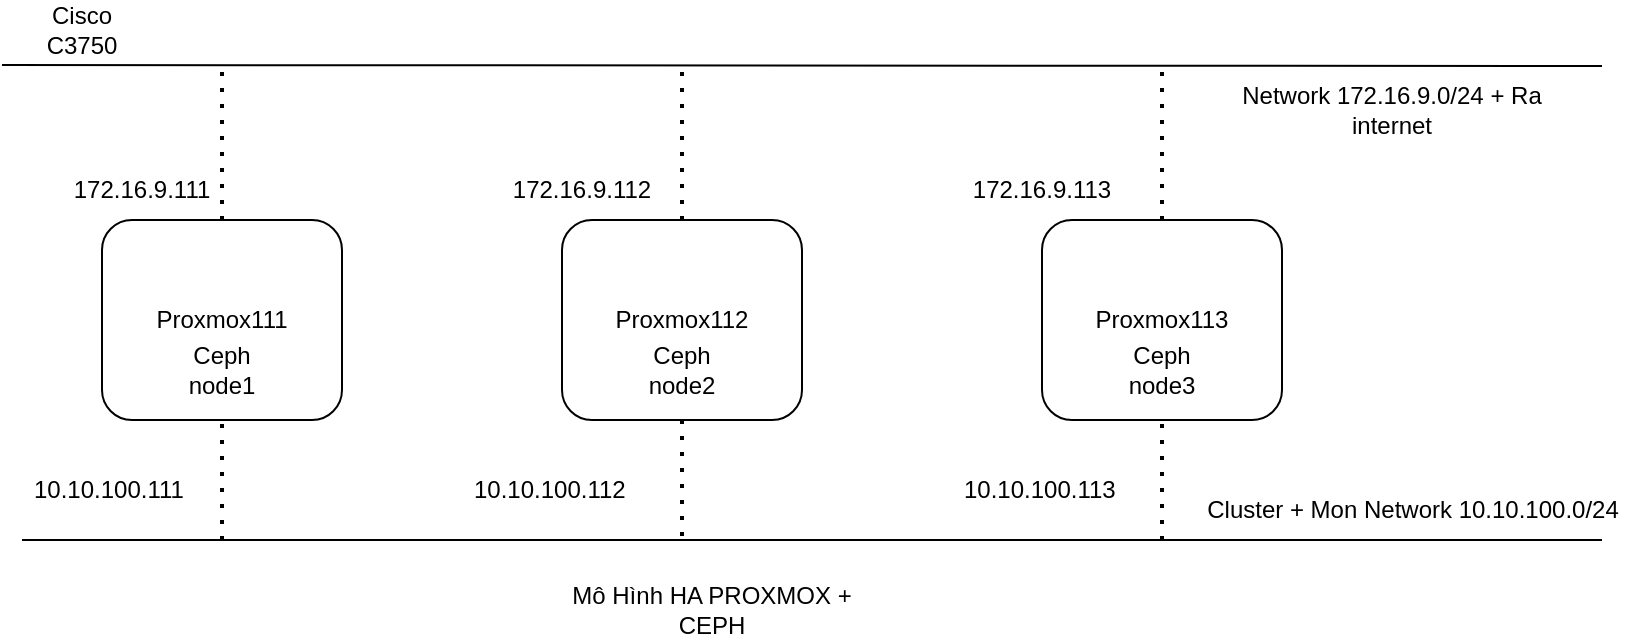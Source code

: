 <mxfile version="26.1.0">
  <diagram name="Page-1" id="eErU4xGRzxrQMuPbnw2x">
    <mxGraphModel dx="1001" dy="420" grid="1" gridSize="10" guides="1" tooltips="1" connect="1" arrows="1" fold="1" page="1" pageScale="1" pageWidth="850" pageHeight="1100" math="0" shadow="0">
      <root>
        <mxCell id="0" />
        <mxCell id="1" parent="0" />
        <mxCell id="6NFodX1d_WPXUt1JpVSc-1" value="Proxmox111" style="rounded=1;whiteSpace=wrap;html=1;" vertex="1" parent="1">
          <mxGeometry x="50" y="120" width="120" height="100" as="geometry" />
        </mxCell>
        <mxCell id="6NFodX1d_WPXUt1JpVSc-2" value="Proxmox112" style="rounded=1;whiteSpace=wrap;html=1;" vertex="1" parent="1">
          <mxGeometry x="280" y="120" width="120" height="100" as="geometry" />
        </mxCell>
        <mxCell id="6NFodX1d_WPXUt1JpVSc-4" value="Proxmox113" style="rounded=1;whiteSpace=wrap;html=1;" vertex="1" parent="1">
          <mxGeometry x="520" y="120" width="120" height="100" as="geometry" />
        </mxCell>
        <mxCell id="6NFodX1d_WPXUt1JpVSc-5" value="Ceph node1" style="text;html=1;align=center;verticalAlign=middle;whiteSpace=wrap;rounded=0;" vertex="1" parent="1">
          <mxGeometry x="80" y="180" width="60" height="30" as="geometry" />
        </mxCell>
        <mxCell id="6NFodX1d_WPXUt1JpVSc-6" value="Ceph node2" style="text;html=1;align=center;verticalAlign=middle;whiteSpace=wrap;rounded=0;" vertex="1" parent="1">
          <mxGeometry x="310" y="180" width="60" height="30" as="geometry" />
        </mxCell>
        <mxCell id="6NFodX1d_WPXUt1JpVSc-7" value="Ceph node3" style="text;html=1;align=center;verticalAlign=middle;whiteSpace=wrap;rounded=0;" vertex="1" parent="1">
          <mxGeometry x="550" y="180" width="60" height="30" as="geometry" />
        </mxCell>
        <mxCell id="6NFodX1d_WPXUt1JpVSc-9" value="" style="endArrow=none;dashed=1;html=1;dashPattern=1 3;strokeWidth=2;rounded=0;exitX=0.5;exitY=0;exitDx=0;exitDy=0;" edge="1" parent="1" source="6NFodX1d_WPXUt1JpVSc-1">
          <mxGeometry width="50" height="50" relative="1" as="geometry">
            <mxPoint x="110" y="110" as="sourcePoint" />
            <mxPoint x="110" y="40" as="targetPoint" />
          </mxGeometry>
        </mxCell>
        <mxCell id="6NFodX1d_WPXUt1JpVSc-10" value="" style="endArrow=none;html=1;rounded=0;entryX=0;entryY=0.75;entryDx=0;entryDy=0;" edge="1" parent="1">
          <mxGeometry width="50" height="50" relative="1" as="geometry">
            <mxPoint x="800" y="43" as="sourcePoint" />
            <mxPoint y="42.5" as="targetPoint" />
          </mxGeometry>
        </mxCell>
        <mxCell id="6NFodX1d_WPXUt1JpVSc-11" value="" style="endArrow=none;html=1;rounded=0;" edge="1" parent="1">
          <mxGeometry width="50" height="50" relative="1" as="geometry">
            <mxPoint x="800" y="280" as="sourcePoint" />
            <mxPoint x="10" y="280" as="targetPoint" />
          </mxGeometry>
        </mxCell>
        <mxCell id="6NFodX1d_WPXUt1JpVSc-12" value="" style="endArrow=none;dashed=1;html=1;dashPattern=1 3;strokeWidth=2;rounded=0;exitX=0.5;exitY=0;exitDx=0;exitDy=0;" edge="1" parent="1" source="6NFodX1d_WPXUt1JpVSc-2">
          <mxGeometry width="50" height="50" relative="1" as="geometry">
            <mxPoint x="380" y="150" as="sourcePoint" />
            <mxPoint x="340" y="40" as="targetPoint" />
          </mxGeometry>
        </mxCell>
        <mxCell id="6NFodX1d_WPXUt1JpVSc-13" value="" style="endArrow=none;dashed=1;html=1;dashPattern=1 3;strokeWidth=2;rounded=0;exitX=0.5;exitY=0;exitDx=0;exitDy=0;" edge="1" parent="1" source="6NFodX1d_WPXUt1JpVSc-4">
          <mxGeometry width="50" height="50" relative="1" as="geometry">
            <mxPoint x="380" y="150" as="sourcePoint" />
            <mxPoint x="580" y="40" as="targetPoint" />
          </mxGeometry>
        </mxCell>
        <mxCell id="6NFodX1d_WPXUt1JpVSc-14" value="" style="endArrow=none;dashed=1;html=1;dashPattern=1 3;strokeWidth=2;rounded=0;entryX=0.5;entryY=1;entryDx=0;entryDy=0;" edge="1" parent="1" target="6NFodX1d_WPXUt1JpVSc-1">
          <mxGeometry width="50" height="50" relative="1" as="geometry">
            <mxPoint x="110" y="280" as="sourcePoint" />
            <mxPoint x="430" y="100" as="targetPoint" />
          </mxGeometry>
        </mxCell>
        <mxCell id="6NFodX1d_WPXUt1JpVSc-15" value="" style="endArrow=none;dashed=1;html=1;dashPattern=1 3;strokeWidth=2;rounded=0;exitX=0.5;exitY=1;exitDx=0;exitDy=0;" edge="1" parent="1" source="6NFodX1d_WPXUt1JpVSc-2">
          <mxGeometry width="50" height="50" relative="1" as="geometry">
            <mxPoint x="380" y="150" as="sourcePoint" />
            <mxPoint x="340" y="280" as="targetPoint" />
          </mxGeometry>
        </mxCell>
        <mxCell id="6NFodX1d_WPXUt1JpVSc-16" value="" style="endArrow=none;dashed=1;html=1;dashPattern=1 3;strokeWidth=2;rounded=0;entryX=0.5;entryY=1;entryDx=0;entryDy=0;" edge="1" parent="1" target="6NFodX1d_WPXUt1JpVSc-4">
          <mxGeometry width="50" height="50" relative="1" as="geometry">
            <mxPoint x="580" y="280" as="sourcePoint" />
            <mxPoint x="430" y="100" as="targetPoint" />
          </mxGeometry>
        </mxCell>
        <mxCell id="6NFodX1d_WPXUt1JpVSc-17" value="Network 172.16.9.0/24 + Ra internet" style="text;html=1;align=center;verticalAlign=middle;whiteSpace=wrap;rounded=0;" vertex="1" parent="1">
          <mxGeometry x="610" y="50" width="170" height="30" as="geometry" />
        </mxCell>
        <mxCell id="6NFodX1d_WPXUt1JpVSc-19" value="10.10.100.111" style="text;strokeColor=none;fillColor=none;align=left;verticalAlign=middle;spacingLeft=4;spacingRight=4;overflow=hidden;points=[[0,0.5],[1,0.5]];portConstraint=eastwest;rotatable=0;whiteSpace=wrap;html=1;" vertex="1" parent="1">
          <mxGeometry x="10" y="240" width="90" height="30" as="geometry" />
        </mxCell>
        <mxCell id="6NFodX1d_WPXUt1JpVSc-20" value="Cluster + Mon Network 10.10.100.0/24" style="text;html=1;align=center;verticalAlign=middle;resizable=0;points=[];autosize=1;strokeColor=none;fillColor=none;" vertex="1" parent="1">
          <mxGeometry x="590" y="250" width="230" height="30" as="geometry" />
        </mxCell>
        <mxCell id="6NFodX1d_WPXUt1JpVSc-22" value="172.16.9.111" style="text;html=1;align=center;verticalAlign=middle;whiteSpace=wrap;rounded=0;" vertex="1" parent="1">
          <mxGeometry x="40" y="90" width="60" height="30" as="geometry" />
        </mxCell>
        <mxCell id="6NFodX1d_WPXUt1JpVSc-23" value="172.16.9.112" style="text;html=1;align=center;verticalAlign=middle;whiteSpace=wrap;rounded=0;" vertex="1" parent="1">
          <mxGeometry x="260" y="90" width="60" height="30" as="geometry" />
        </mxCell>
        <mxCell id="6NFodX1d_WPXUt1JpVSc-24" value="172.16.9.113" style="text;html=1;align=center;verticalAlign=middle;whiteSpace=wrap;rounded=0;" vertex="1" parent="1">
          <mxGeometry x="490" y="90" width="60" height="30" as="geometry" />
        </mxCell>
        <mxCell id="6NFodX1d_WPXUt1JpVSc-25" value="Cisco C3750" style="text;html=1;align=center;verticalAlign=middle;whiteSpace=wrap;rounded=0;" vertex="1" parent="1">
          <mxGeometry x="10" y="10" width="60" height="30" as="geometry" />
        </mxCell>
        <mxCell id="6NFodX1d_WPXUt1JpVSc-26" value="10.10.100.112" style="text;strokeColor=none;fillColor=none;align=left;verticalAlign=middle;spacingLeft=4;spacingRight=4;overflow=hidden;points=[[0,0.5],[1,0.5]];portConstraint=eastwest;rotatable=0;whiteSpace=wrap;html=1;" vertex="1" parent="1">
          <mxGeometry x="230" y="240" width="90" height="30" as="geometry" />
        </mxCell>
        <mxCell id="6NFodX1d_WPXUt1JpVSc-27" value="10.10.100.113" style="text;strokeColor=none;fillColor=none;align=left;verticalAlign=middle;spacingLeft=4;spacingRight=4;overflow=hidden;points=[[0,0.5],[1,0.5]];portConstraint=eastwest;rotatable=0;whiteSpace=wrap;html=1;" vertex="1" parent="1">
          <mxGeometry x="475" y="240" width="90" height="30" as="geometry" />
        </mxCell>
        <mxCell id="6NFodX1d_WPXUt1JpVSc-28" value="Mô Hình HA PROXMOX + CEPH" style="text;html=1;align=center;verticalAlign=middle;whiteSpace=wrap;rounded=0;" vertex="1" parent="1">
          <mxGeometry x="270" y="300" width="170" height="30" as="geometry" />
        </mxCell>
      </root>
    </mxGraphModel>
  </diagram>
</mxfile>
